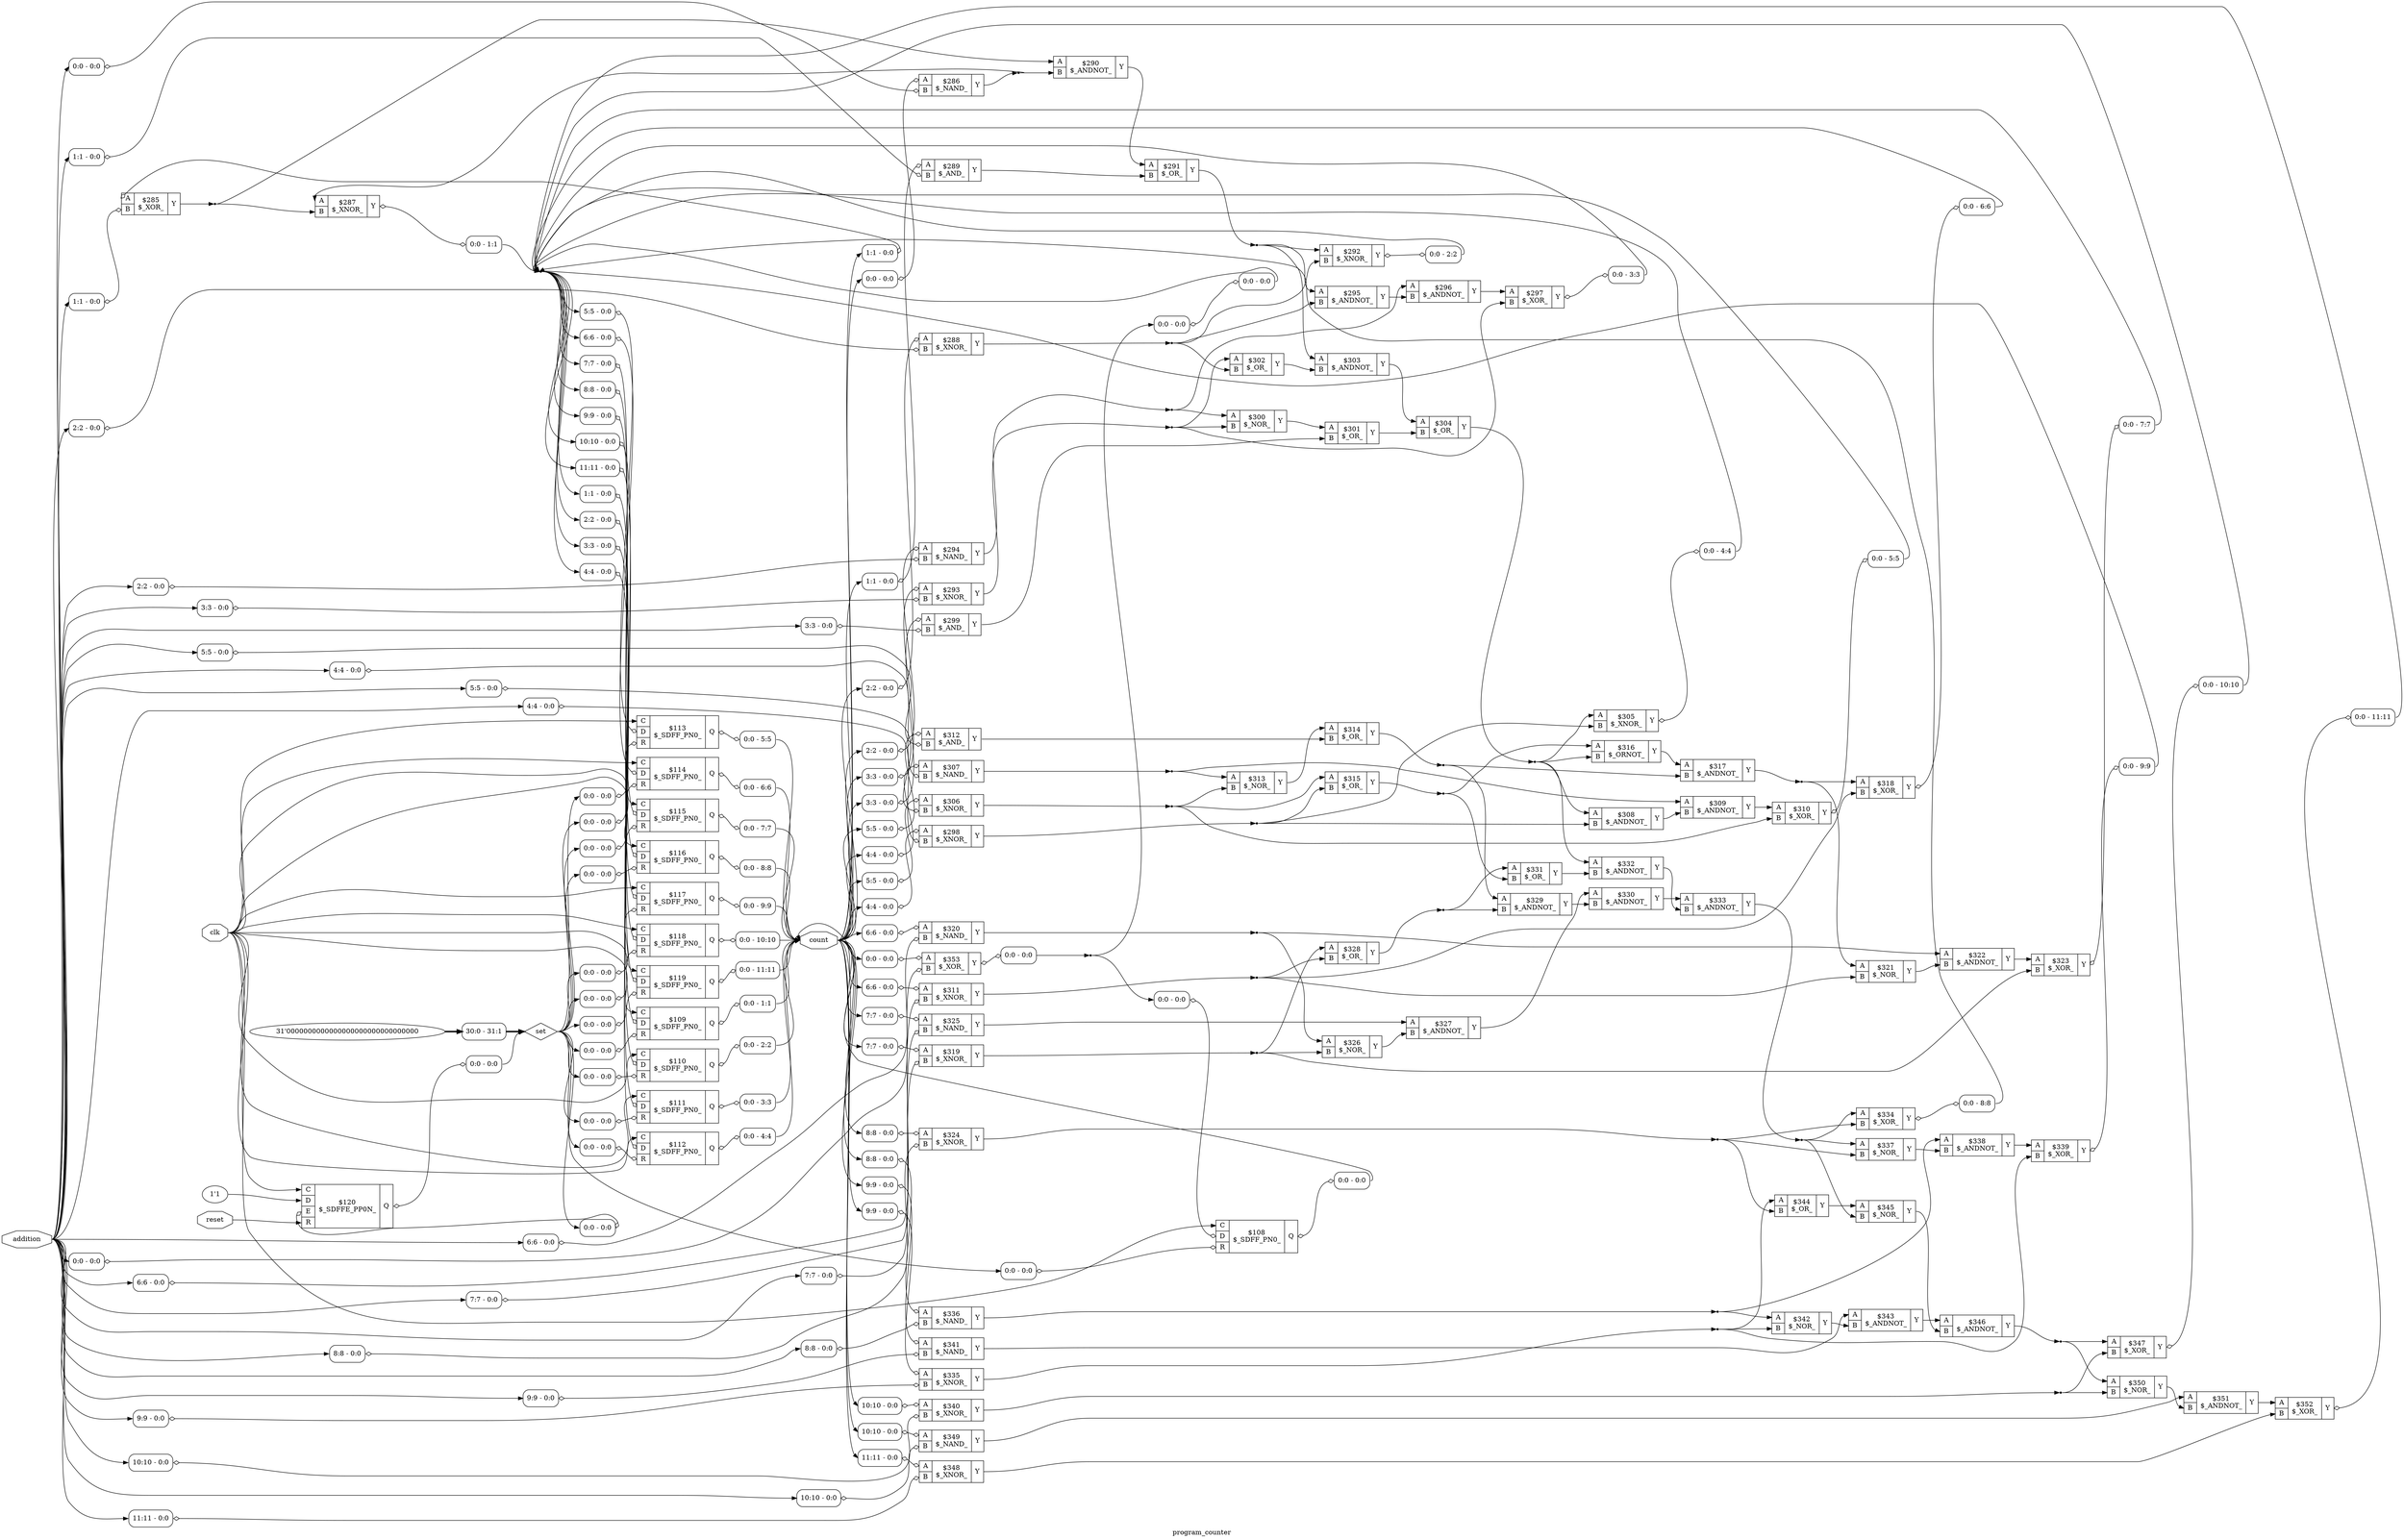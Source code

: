 digraph "program_counter" {
label="program_counter";
rankdir="LR";
remincross=true;
n60 [ shape=octagon, label="addition", color="black", fontcolor="black" ];
n61 [ shape=octagon, label="clk", color="black", fontcolor="black" ];
n62 [ shape=octagon, label="count", color="black", fontcolor="black" ];
n63 [ shape=octagon, label="reset", color="black", fontcolor="black" ];
n64 [ shape=diamond, label="set", color="black", fontcolor="black" ];
c68 [ shape=record, label="{{<p65> A|<p66> B}|$285\n$_XOR_|{<p67> Y}}" ];
x0 [ shape=record, style=rounded, label="<s0> 1:1 - 0:0 " ];
x0:e -> c68:p65:w [arrowhead=odiamond, arrowtail=odiamond, dir=both, color="black", label=""];
x1 [ shape=record, style=rounded, label="<s0> 1:1 - 0:0 " ];
x1:e -> c68:p66:w [arrowhead=odiamond, arrowtail=odiamond, dir=both, color="black", label=""];
c69 [ shape=record, label="{{<p65> A|<p66> B}|$286\n$_NAND_|{<p67> Y}}" ];
x2 [ shape=record, style=rounded, label="<s0> 0:0 - 0:0 " ];
x2:e -> c69:p65:w [arrowhead=odiamond, arrowtail=odiamond, dir=both, color="black", label=""];
x3 [ shape=record, style=rounded, label="<s0> 0:0 - 0:0 " ];
x3:e -> c69:p66:w [arrowhead=odiamond, arrowtail=odiamond, dir=both, color="black", label=""];
c70 [ shape=record, label="{{<p65> A|<p66> B}|$287\n$_XNOR_|{<p67> Y}}" ];
x4 [ shape=record, style=rounded, label="<s0> 0:0 - 1:1 " ];
c70:p67:e -> x4:w [arrowhead=odiamond, arrowtail=odiamond, dir=both, color="black", label=""];
c71 [ shape=record, label="{{<p65> A|<p66> B}|$288\n$_XNOR_|{<p67> Y}}" ];
x5 [ shape=record, style=rounded, label="<s0> 2:2 - 0:0 " ];
x5:e -> c71:p65:w [arrowhead=odiamond, arrowtail=odiamond, dir=both, color="black", label=""];
x6 [ shape=record, style=rounded, label="<s0> 2:2 - 0:0 " ];
x6:e -> c71:p66:w [arrowhead=odiamond, arrowtail=odiamond, dir=both, color="black", label=""];
c72 [ shape=record, label="{{<p65> A|<p66> B}|$289\n$_AND_|{<p67> Y}}" ];
x7 [ shape=record, style=rounded, label="<s0> 1:1 - 0:0 " ];
x7:e -> c72:p65:w [arrowhead=odiamond, arrowtail=odiamond, dir=both, color="black", label=""];
x8 [ shape=record, style=rounded, label="<s0> 1:1 - 0:0 " ];
x8:e -> c72:p66:w [arrowhead=odiamond, arrowtail=odiamond, dir=both, color="black", label=""];
c73 [ shape=record, label="{{<p65> A|<p66> B}|$290\n$_ANDNOT_|{<p67> Y}}" ];
c74 [ shape=record, label="{{<p65> A|<p66> B}|$291\n$_OR_|{<p67> Y}}" ];
c75 [ shape=record, label="{{<p65> A|<p66> B}|$292\n$_XNOR_|{<p67> Y}}" ];
x9 [ shape=record, style=rounded, label="<s0> 0:0 - 2:2 " ];
c75:p67:e -> x9:w [arrowhead=odiamond, arrowtail=odiamond, dir=both, color="black", label=""];
c76 [ shape=record, label="{{<p65> A|<p66> B}|$293\n$_XNOR_|{<p67> Y}}" ];
x10 [ shape=record, style=rounded, label="<s0> 3:3 - 0:0 " ];
x10:e -> c76:p65:w [arrowhead=odiamond, arrowtail=odiamond, dir=both, color="black", label=""];
x11 [ shape=record, style=rounded, label="<s0> 3:3 - 0:0 " ];
x11:e -> c76:p66:w [arrowhead=odiamond, arrowtail=odiamond, dir=both, color="black", label=""];
c77 [ shape=record, label="{{<p65> A|<p66> B}|$294\n$_NAND_|{<p67> Y}}" ];
x12 [ shape=record, style=rounded, label="<s0> 2:2 - 0:0 " ];
x12:e -> c77:p65:w [arrowhead=odiamond, arrowtail=odiamond, dir=both, color="black", label=""];
x13 [ shape=record, style=rounded, label="<s0> 2:2 - 0:0 " ];
x13:e -> c77:p66:w [arrowhead=odiamond, arrowtail=odiamond, dir=both, color="black", label=""];
c78 [ shape=record, label="{{<p65> A|<p66> B}|$295\n$_ANDNOT_|{<p67> Y}}" ];
c79 [ shape=record, label="{{<p65> A|<p66> B}|$296\n$_ANDNOT_|{<p67> Y}}" ];
c80 [ shape=record, label="{{<p65> A|<p66> B}|$297\n$_XOR_|{<p67> Y}}" ];
x14 [ shape=record, style=rounded, label="<s0> 0:0 - 3:3 " ];
c80:p67:e -> x14:w [arrowhead=odiamond, arrowtail=odiamond, dir=both, color="black", label=""];
c81 [ shape=record, label="{{<p65> A|<p66> B}|$298\n$_XNOR_|{<p67> Y}}" ];
x15 [ shape=record, style=rounded, label="<s0> 4:4 - 0:0 " ];
x15:e -> c81:p65:w [arrowhead=odiamond, arrowtail=odiamond, dir=both, color="black", label=""];
x16 [ shape=record, style=rounded, label="<s0> 4:4 - 0:0 " ];
x16:e -> c81:p66:w [arrowhead=odiamond, arrowtail=odiamond, dir=both, color="black", label=""];
c82 [ shape=record, label="{{<p65> A|<p66> B}|$299\n$_AND_|{<p67> Y}}" ];
x17 [ shape=record, style=rounded, label="<s0> 3:3 - 0:0 " ];
x17:e -> c82:p65:w [arrowhead=odiamond, arrowtail=odiamond, dir=both, color="black", label=""];
x18 [ shape=record, style=rounded, label="<s0> 3:3 - 0:0 " ];
x18:e -> c82:p66:w [arrowhead=odiamond, arrowtail=odiamond, dir=both, color="black", label=""];
c83 [ shape=record, label="{{<p65> A|<p66> B}|$300\n$_NOR_|{<p67> Y}}" ];
c84 [ shape=record, label="{{<p65> A|<p66> B}|$301\n$_OR_|{<p67> Y}}" ];
c85 [ shape=record, label="{{<p65> A|<p66> B}|$302\n$_OR_|{<p67> Y}}" ];
c86 [ shape=record, label="{{<p65> A|<p66> B}|$303\n$_ANDNOT_|{<p67> Y}}" ];
c87 [ shape=record, label="{{<p65> A|<p66> B}|$304\n$_OR_|{<p67> Y}}" ];
c88 [ shape=record, label="{{<p65> A|<p66> B}|$305\n$_XNOR_|{<p67> Y}}" ];
x19 [ shape=record, style=rounded, label="<s0> 0:0 - 4:4 " ];
c88:p67:e -> x19:w [arrowhead=odiamond, arrowtail=odiamond, dir=both, color="black", label=""];
c89 [ shape=record, label="{{<p65> A|<p66> B}|$306\n$_XNOR_|{<p67> Y}}" ];
x20 [ shape=record, style=rounded, label="<s0> 5:5 - 0:0 " ];
x20:e -> c89:p65:w [arrowhead=odiamond, arrowtail=odiamond, dir=both, color="black", label=""];
x21 [ shape=record, style=rounded, label="<s0> 5:5 - 0:0 " ];
x21:e -> c89:p66:w [arrowhead=odiamond, arrowtail=odiamond, dir=both, color="black", label=""];
c90 [ shape=record, label="{{<p65> A|<p66> B}|$307\n$_NAND_|{<p67> Y}}" ];
x22 [ shape=record, style=rounded, label="<s0> 4:4 - 0:0 " ];
x22:e -> c90:p65:w [arrowhead=odiamond, arrowtail=odiamond, dir=both, color="black", label=""];
x23 [ shape=record, style=rounded, label="<s0> 4:4 - 0:0 " ];
x23:e -> c90:p66:w [arrowhead=odiamond, arrowtail=odiamond, dir=both, color="black", label=""];
c91 [ shape=record, label="{{<p65> A|<p66> B}|$308\n$_ANDNOT_|{<p67> Y}}" ];
c92 [ shape=record, label="{{<p65> A|<p66> B}|$309\n$_ANDNOT_|{<p67> Y}}" ];
c93 [ shape=record, label="{{<p65> A|<p66> B}|$310\n$_XOR_|{<p67> Y}}" ];
x24 [ shape=record, style=rounded, label="<s0> 0:0 - 5:5 " ];
c93:p67:e -> x24:w [arrowhead=odiamond, arrowtail=odiamond, dir=both, color="black", label=""];
c94 [ shape=record, label="{{<p65> A|<p66> B}|$311\n$_XNOR_|{<p67> Y}}" ];
x25 [ shape=record, style=rounded, label="<s0> 6:6 - 0:0 " ];
x25:e -> c94:p65:w [arrowhead=odiamond, arrowtail=odiamond, dir=both, color="black", label=""];
x26 [ shape=record, style=rounded, label="<s0> 6:6 - 0:0 " ];
x26:e -> c94:p66:w [arrowhead=odiamond, arrowtail=odiamond, dir=both, color="black", label=""];
c95 [ shape=record, label="{{<p65> A|<p66> B}|$312\n$_AND_|{<p67> Y}}" ];
x27 [ shape=record, style=rounded, label="<s0> 5:5 - 0:0 " ];
x27:e -> c95:p65:w [arrowhead=odiamond, arrowtail=odiamond, dir=both, color="black", label=""];
x28 [ shape=record, style=rounded, label="<s0> 5:5 - 0:0 " ];
x28:e -> c95:p66:w [arrowhead=odiamond, arrowtail=odiamond, dir=both, color="black", label=""];
c96 [ shape=record, label="{{<p65> A|<p66> B}|$313\n$_NOR_|{<p67> Y}}" ];
c97 [ shape=record, label="{{<p65> A|<p66> B}|$314\n$_OR_|{<p67> Y}}" ];
c98 [ shape=record, label="{{<p65> A|<p66> B}|$315\n$_OR_|{<p67> Y}}" ];
c99 [ shape=record, label="{{<p65> A|<p66> B}|$316\n$_ORNOT_|{<p67> Y}}" ];
c100 [ shape=record, label="{{<p65> A|<p66> B}|$317\n$_ANDNOT_|{<p67> Y}}" ];
c101 [ shape=record, label="{{<p65> A|<p66> B}|$318\n$_XOR_|{<p67> Y}}" ];
x29 [ shape=record, style=rounded, label="<s0> 0:0 - 6:6 " ];
c101:p67:e -> x29:w [arrowhead=odiamond, arrowtail=odiamond, dir=both, color="black", label=""];
c102 [ shape=record, label="{{<p65> A|<p66> B}|$319\n$_XNOR_|{<p67> Y}}" ];
x30 [ shape=record, style=rounded, label="<s0> 7:7 - 0:0 " ];
x30:e -> c102:p65:w [arrowhead=odiamond, arrowtail=odiamond, dir=both, color="black", label=""];
x31 [ shape=record, style=rounded, label="<s0> 7:7 - 0:0 " ];
x31:e -> c102:p66:w [arrowhead=odiamond, arrowtail=odiamond, dir=both, color="black", label=""];
c103 [ shape=record, label="{{<p65> A|<p66> B}|$320\n$_NAND_|{<p67> Y}}" ];
x32 [ shape=record, style=rounded, label="<s0> 6:6 - 0:0 " ];
x32:e -> c103:p65:w [arrowhead=odiamond, arrowtail=odiamond, dir=both, color="black", label=""];
x33 [ shape=record, style=rounded, label="<s0> 6:6 - 0:0 " ];
x33:e -> c103:p66:w [arrowhead=odiamond, arrowtail=odiamond, dir=both, color="black", label=""];
c104 [ shape=record, label="{{<p65> A|<p66> B}|$321\n$_NOR_|{<p67> Y}}" ];
c105 [ shape=record, label="{{<p65> A|<p66> B}|$322\n$_ANDNOT_|{<p67> Y}}" ];
c106 [ shape=record, label="{{<p65> A|<p66> B}|$323\n$_XOR_|{<p67> Y}}" ];
x34 [ shape=record, style=rounded, label="<s0> 0:0 - 7:7 " ];
c106:p67:e -> x34:w [arrowhead=odiamond, arrowtail=odiamond, dir=both, color="black", label=""];
c107 [ shape=record, label="{{<p65> A|<p66> B}|$324\n$_XNOR_|{<p67> Y}}" ];
x35 [ shape=record, style=rounded, label="<s0> 8:8 - 0:0 " ];
x35:e -> c107:p65:w [arrowhead=odiamond, arrowtail=odiamond, dir=both, color="black", label=""];
x36 [ shape=record, style=rounded, label="<s0> 8:8 - 0:0 " ];
x36:e -> c107:p66:w [arrowhead=odiamond, arrowtail=odiamond, dir=both, color="black", label=""];
c108 [ shape=record, label="{{<p65> A|<p66> B}|$325\n$_NAND_|{<p67> Y}}" ];
x37 [ shape=record, style=rounded, label="<s0> 7:7 - 0:0 " ];
x37:e -> c108:p65:w [arrowhead=odiamond, arrowtail=odiamond, dir=both, color="black", label=""];
x38 [ shape=record, style=rounded, label="<s0> 7:7 - 0:0 " ];
x38:e -> c108:p66:w [arrowhead=odiamond, arrowtail=odiamond, dir=both, color="black", label=""];
c109 [ shape=record, label="{{<p65> A|<p66> B}|$326\n$_NOR_|{<p67> Y}}" ];
c110 [ shape=record, label="{{<p65> A|<p66> B}|$327\n$_ANDNOT_|{<p67> Y}}" ];
c111 [ shape=record, label="{{<p65> A|<p66> B}|$328\n$_OR_|{<p67> Y}}" ];
c112 [ shape=record, label="{{<p65> A|<p66> B}|$329\n$_ANDNOT_|{<p67> Y}}" ];
c113 [ shape=record, label="{{<p65> A|<p66> B}|$330\n$_ANDNOT_|{<p67> Y}}" ];
c114 [ shape=record, label="{{<p65> A|<p66> B}|$331\n$_OR_|{<p67> Y}}" ];
c115 [ shape=record, label="{{<p65> A|<p66> B}|$332\n$_ANDNOT_|{<p67> Y}}" ];
c116 [ shape=record, label="{{<p65> A|<p66> B}|$333\n$_ANDNOT_|{<p67> Y}}" ];
c117 [ shape=record, label="{{<p65> A|<p66> B}|$334\n$_XOR_|{<p67> Y}}" ];
x39 [ shape=record, style=rounded, label="<s0> 0:0 - 8:8 " ];
c117:p67:e -> x39:w [arrowhead=odiamond, arrowtail=odiamond, dir=both, color="black", label=""];
c118 [ shape=record, label="{{<p65> A|<p66> B}|$335\n$_XNOR_|{<p67> Y}}" ];
x40 [ shape=record, style=rounded, label="<s0> 9:9 - 0:0 " ];
x40:e -> c118:p65:w [arrowhead=odiamond, arrowtail=odiamond, dir=both, color="black", label=""];
x41 [ shape=record, style=rounded, label="<s0> 9:9 - 0:0 " ];
x41:e -> c118:p66:w [arrowhead=odiamond, arrowtail=odiamond, dir=both, color="black", label=""];
c119 [ shape=record, label="{{<p65> A|<p66> B}|$336\n$_NAND_|{<p67> Y}}" ];
x42 [ shape=record, style=rounded, label="<s0> 8:8 - 0:0 " ];
x42:e -> c119:p65:w [arrowhead=odiamond, arrowtail=odiamond, dir=both, color="black", label=""];
x43 [ shape=record, style=rounded, label="<s0> 8:8 - 0:0 " ];
x43:e -> c119:p66:w [arrowhead=odiamond, arrowtail=odiamond, dir=both, color="black", label=""];
c120 [ shape=record, label="{{<p65> A|<p66> B}|$337\n$_NOR_|{<p67> Y}}" ];
c121 [ shape=record, label="{{<p65> A|<p66> B}|$338\n$_ANDNOT_|{<p67> Y}}" ];
c122 [ shape=record, label="{{<p65> A|<p66> B}|$339\n$_XOR_|{<p67> Y}}" ];
x44 [ shape=record, style=rounded, label="<s0> 0:0 - 9:9 " ];
c122:p67:e -> x44:w [arrowhead=odiamond, arrowtail=odiamond, dir=both, color="black", label=""];
c123 [ shape=record, label="{{<p65> A|<p66> B}|$340\n$_XNOR_|{<p67> Y}}" ];
x45 [ shape=record, style=rounded, label="<s0> 10:10 - 0:0 " ];
x45:e -> c123:p65:w [arrowhead=odiamond, arrowtail=odiamond, dir=both, color="black", label=""];
x46 [ shape=record, style=rounded, label="<s0> 10:10 - 0:0 " ];
x46:e -> c123:p66:w [arrowhead=odiamond, arrowtail=odiamond, dir=both, color="black", label=""];
c124 [ shape=record, label="{{<p65> A|<p66> B}|$341\n$_NAND_|{<p67> Y}}" ];
x47 [ shape=record, style=rounded, label="<s0> 9:9 - 0:0 " ];
x47:e -> c124:p65:w [arrowhead=odiamond, arrowtail=odiamond, dir=both, color="black", label=""];
x48 [ shape=record, style=rounded, label="<s0> 9:9 - 0:0 " ];
x48:e -> c124:p66:w [arrowhead=odiamond, arrowtail=odiamond, dir=both, color="black", label=""];
c125 [ shape=record, label="{{<p65> A|<p66> B}|$342\n$_NOR_|{<p67> Y}}" ];
c126 [ shape=record, label="{{<p65> A|<p66> B}|$343\n$_ANDNOT_|{<p67> Y}}" ];
c127 [ shape=record, label="{{<p65> A|<p66> B}|$344\n$_OR_|{<p67> Y}}" ];
c128 [ shape=record, label="{{<p65> A|<p66> B}|$345\n$_NOR_|{<p67> Y}}" ];
c129 [ shape=record, label="{{<p65> A|<p66> B}|$346\n$_ANDNOT_|{<p67> Y}}" ];
c130 [ shape=record, label="{{<p65> A|<p66> B}|$347\n$_XOR_|{<p67> Y}}" ];
x49 [ shape=record, style=rounded, label="<s0> 0:0 - 10:10 " ];
c130:p67:e -> x49:w [arrowhead=odiamond, arrowtail=odiamond, dir=both, color="black", label=""];
c131 [ shape=record, label="{{<p65> A|<p66> B}|$348\n$_XNOR_|{<p67> Y}}" ];
x50 [ shape=record, style=rounded, label="<s0> 11:11 - 0:0 " ];
x50:e -> c131:p65:w [arrowhead=odiamond, arrowtail=odiamond, dir=both, color="black", label=""];
x51 [ shape=record, style=rounded, label="<s0> 11:11 - 0:0 " ];
x51:e -> c131:p66:w [arrowhead=odiamond, arrowtail=odiamond, dir=both, color="black", label=""];
c132 [ shape=record, label="{{<p65> A|<p66> B}|$349\n$_NAND_|{<p67> Y}}" ];
x52 [ shape=record, style=rounded, label="<s0> 10:10 - 0:0 " ];
x52:e -> c132:p65:w [arrowhead=odiamond, arrowtail=odiamond, dir=both, color="black", label=""];
x53 [ shape=record, style=rounded, label="<s0> 10:10 - 0:0 " ];
x53:e -> c132:p66:w [arrowhead=odiamond, arrowtail=odiamond, dir=both, color="black", label=""];
c133 [ shape=record, label="{{<p65> A|<p66> B}|$350\n$_NOR_|{<p67> Y}}" ];
c134 [ shape=record, label="{{<p65> A|<p66> B}|$351\n$_ANDNOT_|{<p67> Y}}" ];
c135 [ shape=record, label="{{<p65> A|<p66> B}|$352\n$_XOR_|{<p67> Y}}" ];
x54 [ shape=record, style=rounded, label="<s0> 0:0 - 11:11 " ];
c135:p67:e -> x54:w [arrowhead=odiamond, arrowtail=odiamond, dir=both, color="black", label=""];
c136 [ shape=record, label="{{<p65> A|<p66> B}|$353\n$_XOR_|{<p67> Y}}" ];
x55 [ shape=record, style=rounded, label="<s0> 0:0 - 0:0 " ];
x55:e -> c136:p65:w [arrowhead=odiamond, arrowtail=odiamond, dir=both, color="black", label=""];
x56 [ shape=record, style=rounded, label="<s0> 0:0 - 0:0 " ];
x56:e -> c136:p66:w [arrowhead=odiamond, arrowtail=odiamond, dir=both, color="black", label=""];
x57 [ shape=record, style=rounded, label="<s0> 0:0 - 0:0 " ];
c136:p67:e -> x57:w [arrowhead=odiamond, arrowtail=odiamond, dir=both, color="black", label=""];
c141 [ shape=record, label="{{<p137> C|<p138> D|<p139> R}|$108\n$_SDFF_PN0_|{<p140> Q}}" ];
x58 [ shape=record, style=rounded, label="<s0> 0:0 - 0:0 " ];
x58:e -> c141:p138:w [arrowhead=odiamond, arrowtail=odiamond, dir=both, color="black", label=""];
x59 [ shape=record, style=rounded, label="<s0> 0:0 - 0:0 " ];
c141:p140:e -> x59:w [arrowhead=odiamond, arrowtail=odiamond, dir=both, color="black", label=""];
x60 [ shape=record, style=rounded, label="<s0> 0:0 - 0:0 " ];
x60:e -> c141:p139:w [arrowhead=odiamond, arrowtail=odiamond, dir=both, color="black", label=""];
c142 [ shape=record, label="{{<p137> C|<p138> D|<p139> R}|$109\n$_SDFF_PN0_|{<p140> Q}}" ];
x61 [ shape=record, style=rounded, label="<s0> 1:1 - 0:0 " ];
x61:e -> c142:p138:w [arrowhead=odiamond, arrowtail=odiamond, dir=both, color="black", label=""];
x62 [ shape=record, style=rounded, label="<s0> 0:0 - 1:1 " ];
c142:p140:e -> x62:w [arrowhead=odiamond, arrowtail=odiamond, dir=both, color="black", label=""];
x63 [ shape=record, style=rounded, label="<s0> 0:0 - 0:0 " ];
x63:e -> c142:p139:w [arrowhead=odiamond, arrowtail=odiamond, dir=both, color="black", label=""];
c143 [ shape=record, label="{{<p137> C|<p138> D|<p139> R}|$110\n$_SDFF_PN0_|{<p140> Q}}" ];
x64 [ shape=record, style=rounded, label="<s0> 2:2 - 0:0 " ];
x64:e -> c143:p138:w [arrowhead=odiamond, arrowtail=odiamond, dir=both, color="black", label=""];
x65 [ shape=record, style=rounded, label="<s0> 0:0 - 2:2 " ];
c143:p140:e -> x65:w [arrowhead=odiamond, arrowtail=odiamond, dir=both, color="black", label=""];
x66 [ shape=record, style=rounded, label="<s0> 0:0 - 0:0 " ];
x66:e -> c143:p139:w [arrowhead=odiamond, arrowtail=odiamond, dir=both, color="black", label=""];
c144 [ shape=record, label="{{<p137> C|<p138> D|<p139> R}|$111\n$_SDFF_PN0_|{<p140> Q}}" ];
x67 [ shape=record, style=rounded, label="<s0> 3:3 - 0:0 " ];
x67:e -> c144:p138:w [arrowhead=odiamond, arrowtail=odiamond, dir=both, color="black", label=""];
x68 [ shape=record, style=rounded, label="<s0> 0:0 - 3:3 " ];
c144:p140:e -> x68:w [arrowhead=odiamond, arrowtail=odiamond, dir=both, color="black", label=""];
x69 [ shape=record, style=rounded, label="<s0> 0:0 - 0:0 " ];
x69:e -> c144:p139:w [arrowhead=odiamond, arrowtail=odiamond, dir=both, color="black", label=""];
c145 [ shape=record, label="{{<p137> C|<p138> D|<p139> R}|$112\n$_SDFF_PN0_|{<p140> Q}}" ];
x70 [ shape=record, style=rounded, label="<s0> 4:4 - 0:0 " ];
x70:e -> c145:p138:w [arrowhead=odiamond, arrowtail=odiamond, dir=both, color="black", label=""];
x71 [ shape=record, style=rounded, label="<s0> 0:0 - 4:4 " ];
c145:p140:e -> x71:w [arrowhead=odiamond, arrowtail=odiamond, dir=both, color="black", label=""];
x72 [ shape=record, style=rounded, label="<s0> 0:0 - 0:0 " ];
x72:e -> c145:p139:w [arrowhead=odiamond, arrowtail=odiamond, dir=both, color="black", label=""];
c146 [ shape=record, label="{{<p137> C|<p138> D|<p139> R}|$113\n$_SDFF_PN0_|{<p140> Q}}" ];
x73 [ shape=record, style=rounded, label="<s0> 5:5 - 0:0 " ];
x73:e -> c146:p138:w [arrowhead=odiamond, arrowtail=odiamond, dir=both, color="black", label=""];
x74 [ shape=record, style=rounded, label="<s0> 0:0 - 5:5 " ];
c146:p140:e -> x74:w [arrowhead=odiamond, arrowtail=odiamond, dir=both, color="black", label=""];
x75 [ shape=record, style=rounded, label="<s0> 0:0 - 0:0 " ];
x75:e -> c146:p139:w [arrowhead=odiamond, arrowtail=odiamond, dir=both, color="black", label=""];
c147 [ shape=record, label="{{<p137> C|<p138> D|<p139> R}|$114\n$_SDFF_PN0_|{<p140> Q}}" ];
x76 [ shape=record, style=rounded, label="<s0> 6:6 - 0:0 " ];
x76:e -> c147:p138:w [arrowhead=odiamond, arrowtail=odiamond, dir=both, color="black", label=""];
x77 [ shape=record, style=rounded, label="<s0> 0:0 - 6:6 " ];
c147:p140:e -> x77:w [arrowhead=odiamond, arrowtail=odiamond, dir=both, color="black", label=""];
x78 [ shape=record, style=rounded, label="<s0> 0:0 - 0:0 " ];
x78:e -> c147:p139:w [arrowhead=odiamond, arrowtail=odiamond, dir=both, color="black", label=""];
c148 [ shape=record, label="{{<p137> C|<p138> D|<p139> R}|$115\n$_SDFF_PN0_|{<p140> Q}}" ];
x79 [ shape=record, style=rounded, label="<s0> 7:7 - 0:0 " ];
x79:e -> c148:p138:w [arrowhead=odiamond, arrowtail=odiamond, dir=both, color="black", label=""];
x80 [ shape=record, style=rounded, label="<s0> 0:0 - 7:7 " ];
c148:p140:e -> x80:w [arrowhead=odiamond, arrowtail=odiamond, dir=both, color="black", label=""];
x81 [ shape=record, style=rounded, label="<s0> 0:0 - 0:0 " ];
x81:e -> c148:p139:w [arrowhead=odiamond, arrowtail=odiamond, dir=both, color="black", label=""];
c149 [ shape=record, label="{{<p137> C|<p138> D|<p139> R}|$116\n$_SDFF_PN0_|{<p140> Q}}" ];
x82 [ shape=record, style=rounded, label="<s0> 8:8 - 0:0 " ];
x82:e -> c149:p138:w [arrowhead=odiamond, arrowtail=odiamond, dir=both, color="black", label=""];
x83 [ shape=record, style=rounded, label="<s0> 0:0 - 8:8 " ];
c149:p140:e -> x83:w [arrowhead=odiamond, arrowtail=odiamond, dir=both, color="black", label=""];
x84 [ shape=record, style=rounded, label="<s0> 0:0 - 0:0 " ];
x84:e -> c149:p139:w [arrowhead=odiamond, arrowtail=odiamond, dir=both, color="black", label=""];
c150 [ shape=record, label="{{<p137> C|<p138> D|<p139> R}|$117\n$_SDFF_PN0_|{<p140> Q}}" ];
x85 [ shape=record, style=rounded, label="<s0> 9:9 - 0:0 " ];
x85:e -> c150:p138:w [arrowhead=odiamond, arrowtail=odiamond, dir=both, color="black", label=""];
x86 [ shape=record, style=rounded, label="<s0> 0:0 - 9:9 " ];
c150:p140:e -> x86:w [arrowhead=odiamond, arrowtail=odiamond, dir=both, color="black", label=""];
x87 [ shape=record, style=rounded, label="<s0> 0:0 - 0:0 " ];
x87:e -> c150:p139:w [arrowhead=odiamond, arrowtail=odiamond, dir=both, color="black", label=""];
c151 [ shape=record, label="{{<p137> C|<p138> D|<p139> R}|$118\n$_SDFF_PN0_|{<p140> Q}}" ];
x88 [ shape=record, style=rounded, label="<s0> 10:10 - 0:0 " ];
x88:e -> c151:p138:w [arrowhead=odiamond, arrowtail=odiamond, dir=both, color="black", label=""];
x89 [ shape=record, style=rounded, label="<s0> 0:0 - 10:10 " ];
c151:p140:e -> x89:w [arrowhead=odiamond, arrowtail=odiamond, dir=both, color="black", label=""];
x90 [ shape=record, style=rounded, label="<s0> 0:0 - 0:0 " ];
x90:e -> c151:p139:w [arrowhead=odiamond, arrowtail=odiamond, dir=both, color="black", label=""];
c152 [ shape=record, label="{{<p137> C|<p138> D|<p139> R}|$119\n$_SDFF_PN0_|{<p140> Q}}" ];
x91 [ shape=record, style=rounded, label="<s0> 11:11 - 0:0 " ];
x91:e -> c152:p138:w [arrowhead=odiamond, arrowtail=odiamond, dir=both, color="black", label=""];
x92 [ shape=record, style=rounded, label="<s0> 0:0 - 11:11 " ];
c152:p140:e -> x92:w [arrowhead=odiamond, arrowtail=odiamond, dir=both, color="black", label=""];
x93 [ shape=record, style=rounded, label="<s0> 0:0 - 0:0 " ];
x93:e -> c152:p139:w [arrowhead=odiamond, arrowtail=odiamond, dir=both, color="black", label=""];
v94 [ label="1'1" ];
c154 [ shape=record, label="{{<p137> C|<p138> D|<p153> E|<p139> R}|$120\n$_SDFFE_PP0N_|{<p140> Q}}" ];
x95 [ shape=record, style=rounded, label="<s0> 0:0 - 0:0 " ];
x95:e -> c154:p153:w [arrowhead=odiamond, arrowtail=odiamond, dir=both, color="black", label=""];
x96 [ shape=record, style=rounded, label="<s0> 0:0 - 0:0 " ];
c154:p140:e -> x96:w [arrowhead=odiamond, arrowtail=odiamond, dir=both, color="black", label=""];
x97 [ shape=record, style=rounded, label="<s0> 0:0 - 0:0 " ];
x98 [ shape=record, style=rounded, label="<s0> 0:0 - 0:0 " ];
x97:e -> x98:w [arrowhead=odiamond, arrowtail=odiamond, dir=both, color="black", label=""];
v99 [ label="31'0000000000000000000000000000000" ];
x100 [ shape=record, style=rounded, label="<s0> 30:0 - 31:1 " ];
c131:p67:e -> c135:p66:w [color="black", label=""];
n10 [ shape=point ];
c74:p67:e -> n10:w [color="black", label=""];
n10:e -> c75:p65:w [color="black", label=""];
n10:e -> c78:p65:w [color="black", label=""];
n10:e -> c86:p65:w [color="black", label=""];
n11 [ shape=point ];
c76:p67:e -> n11:w [color="black", label=""];
n11:e -> c80:p66:w [color="black", label=""];
n11:e -> c83:p66:w [color="black", label=""];
n11:e -> c85:p65:w [color="black", label=""];
n12 [ shape=point ];
c77:p67:e -> n12:w [color="black", label=""];
n12:e -> c79:p65:w [color="black", label=""];
n12:e -> c83:p65:w [color="black", label=""];
c78:p67:e -> c79:p66:w [color="black", label=""];
c79:p67:e -> c80:p65:w [color="black", label=""];
n15 [ shape=point ];
c81:p67:e -> n15:w [color="black", label=""];
n15:e -> c88:p66:w [color="black", label=""];
n15:e -> c91:p66:w [color="black", label=""];
n15:e -> c98:p66:w [color="black", label=""];
c82:p67:e -> c84:p66:w [color="black", label=""];
c83:p67:e -> c84:p65:w [color="black", label=""];
c84:p67:e -> c87:p66:w [color="black", label=""];
c85:p67:e -> c86:p66:w [color="black", label=""];
c132:p67:e -> c134:p65:w [color="black", label=""];
c86:p67:e -> c87:p65:w [color="black", label=""];
n21 [ shape=point ];
c87:p67:e -> n21:w [color="black", label=""];
n21:e -> c115:p65:w [color="black", label=""];
n21:e -> c88:p65:w [color="black", label=""];
n21:e -> c91:p65:w [color="black", label=""];
n21:e -> c99:p66:w [color="black", label=""];
n22 [ shape=point ];
c89:p67:e -> n22:w [color="black", label=""];
n22:e -> c93:p66:w [color="black", label=""];
n22:e -> c96:p66:w [color="black", label=""];
n22:e -> c98:p65:w [color="black", label=""];
n23 [ shape=point ];
c90:p67:e -> n23:w [color="black", label=""];
n23:e -> c92:p65:w [color="black", label=""];
n23:e -> c96:p65:w [color="black", label=""];
c91:p67:e -> c92:p66:w [color="black", label=""];
c92:p67:e -> c93:p65:w [color="black", label=""];
n26 [ shape=point ];
c94:p67:e -> n26:w [color="black", label=""];
n26:e -> c101:p66:w [color="black", label=""];
n26:e -> c104:p66:w [color="black", label=""];
n26:e -> c111:p66:w [color="black", label=""];
c95:p67:e -> c97:p66:w [color="black", label=""];
c96:p67:e -> c97:p65:w [color="black", label=""];
n29 [ shape=point ];
c97:p67:e -> n29:w [color="black", label=""];
n29:e -> c100:p66:w [color="black", label=""];
n29:e -> c112:p65:w [color="black", label=""];
c133:p67:e -> c134:p66:w [color="black", label=""];
n30 [ shape=point ];
c98:p67:e -> n30:w [color="black", label=""];
n30:e -> c114:p66:w [color="black", label=""];
n30:e -> c99:p65:w [color="black", label=""];
c99:p67:e -> c100:p65:w [color="black", label=""];
n32 [ shape=point ];
c100:p67:e -> n32:w [color="black", label=""];
n32:e -> c101:p65:w [color="black", label=""];
n32:e -> c104:p65:w [color="black", label=""];
n33 [ shape=point ];
c102:p67:e -> n33:w [color="black", label=""];
n33:e -> c106:p66:w [color="black", label=""];
n33:e -> c109:p66:w [color="black", label=""];
n33:e -> c111:p65:w [color="black", label=""];
n34 [ shape=point ];
c103:p67:e -> n34:w [color="black", label=""];
n34:e -> c105:p65:w [color="black", label=""];
n34:e -> c109:p65:w [color="black", label=""];
c104:p67:e -> c105:p66:w [color="black", label=""];
c105:p67:e -> c106:p65:w [color="black", label=""];
n37 [ shape=point ];
c107:p67:e -> n37:w [color="black", label=""];
n37:e -> c117:p66:w [color="black", label=""];
n37:e -> c120:p66:w [color="black", label=""];
n37:e -> c127:p66:w [color="black", label=""];
c108:p67:e -> c110:p65:w [color="black", label=""];
c109:p67:e -> c110:p66:w [color="black", label=""];
c134:p67:e -> c135:p65:w [color="black", label=""];
c110:p67:e -> c113:p65:w [color="black", label=""];
n41 [ shape=point ];
c111:p67:e -> n41:w [color="black", label=""];
n41:e -> c112:p66:w [color="black", label=""];
n41:e -> c114:p65:w [color="black", label=""];
c112:p67:e -> c113:p66:w [color="black", label=""];
c113:p67:e -> c116:p65:w [color="black", label=""];
c114:p67:e -> c115:p66:w [color="black", label=""];
c115:p67:e -> c116:p66:w [color="black", label=""];
n46 [ shape=point ];
c116:p67:e -> n46:w [color="black", label=""];
n46:e -> c117:p65:w [color="black", label=""];
n46:e -> c120:p65:w [color="black", label=""];
n46:e -> c128:p66:w [color="black", label=""];
n47 [ shape=point ];
c118:p67:e -> n47:w [color="black", label=""];
n47:e -> c122:p66:w [color="black", label=""];
n47:e -> c125:p66:w [color="black", label=""];
n47:e -> c127:p65:w [color="black", label=""];
n48 [ shape=point ];
c119:p67:e -> n48:w [color="black", label=""];
n48:e -> c121:p65:w [color="black", label=""];
n48:e -> c125:p65:w [color="black", label=""];
c120:p67:e -> c121:p66:w [color="black", label=""];
n5 [ shape=point ];
c68:p67:e -> n5:w [color="black", label=""];
n5:e -> c70:p66:w [color="black", label=""];
n5:e -> c73:p65:w [color="black", label=""];
c121:p67:e -> c122:p65:w [color="black", label=""];
n51 [ shape=point ];
c123:p67:e -> n51:w [color="black", label=""];
n51:e -> c130:p66:w [color="black", label=""];
n51:e -> c133:p66:w [color="black", label=""];
c124:p67:e -> c126:p65:w [color="black", label=""];
c125:p67:e -> c126:p66:w [color="black", label=""];
c126:p67:e -> c129:p65:w [color="black", label=""];
c127:p67:e -> c128:p65:w [color="black", label=""];
c128:p67:e -> c129:p66:w [color="black", label=""];
n57 [ shape=point ];
c129:p67:e -> n57:w [color="black", label=""];
n57:e -> c130:p65:w [color="black", label=""];
n57:e -> c133:p65:w [color="black", label=""];
n58 [ shape=point ];
x57:s0:e -> n58:w [color="black", label=""];
n58:e -> x58:s0:w [color="black", label=""];
n58:e -> x97:s0:w [color="black", label=""];
n59 [ shape=point ];
x14:s0:e -> n59:w [color="black", label=""];
x19:s0:e -> n59:w [color="black", label=""];
x24:s0:e -> n59:w [color="black", label=""];
x29:s0:e -> n59:w [color="black", label=""];
x34:s0:e -> n59:w [color="black", label=""];
x39:s0:e -> n59:w [color="black", label=""];
x44:s0:e -> n59:w [color="black", label=""];
x49:s0:e -> n59:w [color="black", label=""];
x4:s0:e -> n59:w [color="black", label=""];
x54:s0:e -> n59:w [color="black", label=""];
x98:s0:e -> n59:w [color="black", label=""];
x9:s0:e -> n59:w [color="black", label=""];
n59:e -> x61:s0:w [color="black", label=""];
n59:e -> x64:s0:w [color="black", label=""];
n59:e -> x67:s0:w [color="black", label=""];
n59:e -> x70:s0:w [color="black", label=""];
n59:e -> x73:s0:w [color="black", label=""];
n59:e -> x76:s0:w [color="black", label=""];
n59:e -> x79:s0:w [color="black", label=""];
n59:e -> x82:s0:w [color="black", label=""];
n59:e -> x85:s0:w [color="black", label=""];
n59:e -> x88:s0:w [color="black", label=""];
n59:e -> x91:s0:w [color="black", label=""];
n6 [ shape=point ];
c69:p67:e -> n6:w [color="black", label=""];
n6:e -> c70:p65:w [color="black", label=""];
n6:e -> c73:p66:w [color="black", label=""];
n60:e -> x11:s0:w [color="black", label=""];
n60:e -> x13:s0:w [color="black", label=""];
n60:e -> x16:s0:w [color="black", label=""];
n60:e -> x18:s0:w [color="black", label=""];
n60:e -> x1:s0:w [color="black", label=""];
n60:e -> x21:s0:w [color="black", label=""];
n60:e -> x23:s0:w [color="black", label=""];
n60:e -> x26:s0:w [color="black", label=""];
n60:e -> x28:s0:w [color="black", label=""];
n60:e -> x31:s0:w [color="black", label=""];
n60:e -> x33:s0:w [color="black", label=""];
n60:e -> x36:s0:w [color="black", label=""];
n60:e -> x38:s0:w [color="black", label=""];
n60:e -> x3:s0:w [color="black", label=""];
n60:e -> x41:s0:w [color="black", label=""];
n60:e -> x43:s0:w [color="black", label=""];
n60:e -> x46:s0:w [color="black", label=""];
n60:e -> x48:s0:w [color="black", label=""];
n60:e -> x51:s0:w [color="black", label=""];
n60:e -> x53:s0:w [color="black", label=""];
n60:e -> x56:s0:w [color="black", label=""];
n60:e -> x6:s0:w [color="black", label=""];
n60:e -> x8:s0:w [color="black", label=""];
n61:e -> c141:p137:w [color="black", label=""];
n61:e -> c142:p137:w [color="black", label=""];
n61:e -> c143:p137:w [color="black", label=""];
n61:e -> c144:p137:w [color="black", label=""];
n61:e -> c145:p137:w [color="black", label=""];
n61:e -> c146:p137:w [color="black", label=""];
n61:e -> c147:p137:w [color="black", label=""];
n61:e -> c148:p137:w [color="black", label=""];
n61:e -> c149:p137:w [color="black", label=""];
n61:e -> c150:p137:w [color="black", label=""];
n61:e -> c151:p137:w [color="black", label=""];
n61:e -> c152:p137:w [color="black", label=""];
n61:e -> c154:p137:w [color="black", label=""];
x59:s0:e -> n62:w [color="black", label=""];
x62:s0:e -> n62:w [color="black", label=""];
x65:s0:e -> n62:w [color="black", label=""];
x68:s0:e -> n62:w [color="black", label=""];
x71:s0:e -> n62:w [color="black", label=""];
x74:s0:e -> n62:w [color="black", label=""];
x77:s0:e -> n62:w [color="black", label=""];
x80:s0:e -> n62:w [color="black", label=""];
x83:s0:e -> n62:w [color="black", label=""];
x86:s0:e -> n62:w [color="black", label=""];
x89:s0:e -> n62:w [color="black", label=""];
x92:s0:e -> n62:w [color="black", label=""];
n62:e -> x0:s0:w [color="black", label=""];
n62:e -> x10:s0:w [color="black", label=""];
n62:e -> x12:s0:w [color="black", label=""];
n62:e -> x15:s0:w [color="black", label=""];
n62:e -> x17:s0:w [color="black", label=""];
n62:e -> x20:s0:w [color="black", label=""];
n62:e -> x22:s0:w [color="black", label=""];
n62:e -> x25:s0:w [color="black", label=""];
n62:e -> x27:s0:w [color="black", label=""];
n62:e -> x2:s0:w [color="black", label=""];
n62:e -> x30:s0:w [color="black", label=""];
n62:e -> x32:s0:w [color="black", label=""];
n62:e -> x35:s0:w [color="black", label=""];
n62:e -> x37:s0:w [color="black", label=""];
n62:e -> x40:s0:w [color="black", label=""];
n62:e -> x42:s0:w [color="black", label=""];
n62:e -> x45:s0:w [color="black", label=""];
n62:e -> x47:s0:w [color="black", label=""];
n62:e -> x50:s0:w [color="black", label=""];
n62:e -> x52:s0:w [color="black", label=""];
n62:e -> x55:s0:w [color="black", label=""];
n62:e -> x5:s0:w [color="black", label=""];
n62:e -> x7:s0:w [color="black", label=""];
n63:e -> c154:p139:w [color="black", label=""];
x100:s0:e -> n64:w [color="black", style="setlinewidth(3)", label=""];
x96:s0:e -> n64:w [color="black", label=""];
n64:e -> x60:s0:w [color="black", label=""];
n64:e -> x63:s0:w [color="black", label=""];
n64:e -> x66:s0:w [color="black", label=""];
n64:e -> x69:s0:w [color="black", label=""];
n64:e -> x72:s0:w [color="black", label=""];
n64:e -> x75:s0:w [color="black", label=""];
n64:e -> x78:s0:w [color="black", label=""];
n64:e -> x81:s0:w [color="black", label=""];
n64:e -> x84:s0:w [color="black", label=""];
n64:e -> x87:s0:w [color="black", label=""];
n64:e -> x90:s0:w [color="black", label=""];
n64:e -> x93:s0:w [color="black", label=""];
n64:e -> x95:s0:w [color="black", label=""];
n7 [ shape=point ];
c71:p67:e -> n7:w [color="black", label=""];
n7:e -> c75:p66:w [color="black", label=""];
n7:e -> c78:p66:w [color="black", label=""];
n7:e -> c85:p66:w [color="black", label=""];
c72:p67:e -> c74:p66:w [color="black", label=""];
c73:p67:e -> c74:p65:w [color="black", label=""];
v94:e -> c154:p138:w [color="black", label=""];
v99:e -> x100:w [color="black", style="setlinewidth(3)", label=""];
}
